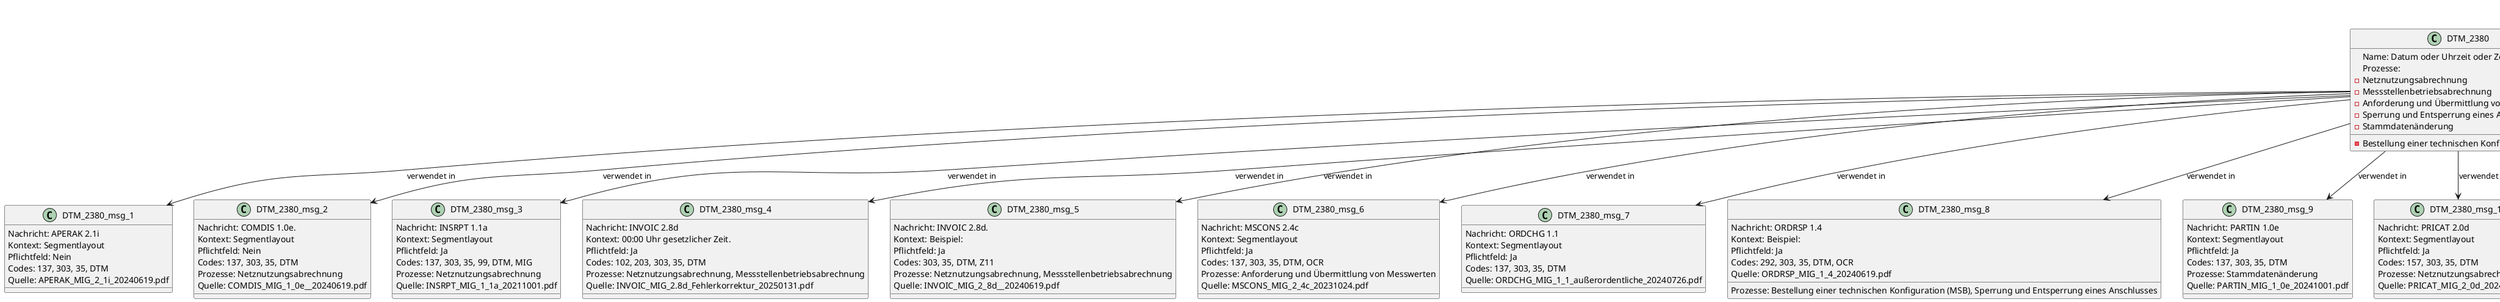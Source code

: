 @startuml
title Datenatlas – DTM:2380
class DTM_2380 {
  Name: Datum oder Uhrzeit oder Zeitspanne, Wert
  Prozesse:
    - Netznutzungsabrechnung
    - Messstellenbetriebsabrechnung
    - Anforderung und Übermittlung von Messwerten
    - Bestellung einer technischen Konfiguration (MSB)
    - Sperrung und Entsperrung eines Anschlusses
    - Stammdatenänderung
}
class DTM_2380_msg_1 {
  Nachricht: APERAK 2.1i
  Kontext: Segmentlayout
  Pflichtfeld: Nein
  Codes: 137, 303, 35, DTM
  Quelle: APERAK_MIG_2_1i_20240619.pdf
}
DTM_2380 --> DTM_2380_msg_1 : verwendet in
class DTM_2380_msg_2 {
  Nachricht: COMDIS 1.0e.
  Kontext: Segmentlayout
  Pflichtfeld: Nein
  Codes: 137, 303, 35, DTM
  Prozesse: Netznutzungsabrechnung
  Quelle: COMDIS_MIG_1_0e__20240619.pdf
}
DTM_2380 --> DTM_2380_msg_2 : verwendet in
class DTM_2380_msg_3 {
  Nachricht: INSRPT 1.1a
  Kontext: Segmentlayout
  Pflichtfeld: Ja
  Codes: 137, 303, 35, 99, DTM, MIG
  Prozesse: Netznutzungsabrechnung
  Quelle: INSRPT_MIG_1_1a_20211001.pdf
}
DTM_2380 --> DTM_2380_msg_3 : verwendet in
class DTM_2380_msg_4 {
  Nachricht: INVOIC 2.8d
  Kontext: 00:00 Uhr gesetzlicher Zeit.
  Pflichtfeld: Ja
  Codes: 102, 203, 303, 35, DTM
  Prozesse: Netznutzungsabrechnung, Messstellenbetriebsabrechnung
  Quelle: INVOIC_MIG_2.8d_Fehlerkorrektur_20250131.pdf
}
DTM_2380 --> DTM_2380_msg_4 : verwendet in
class DTM_2380_msg_5 {
  Nachricht: INVOIC 2.8d.
  Kontext: Beispiel:
  Pflichtfeld: Ja
  Codes: 303, 35, DTM, Z11
  Prozesse: Netznutzungsabrechnung, Messstellenbetriebsabrechnung
  Quelle: INVOIC_MIG_2_8d__20240619.pdf
}
DTM_2380 --> DTM_2380_msg_5 : verwendet in
class DTM_2380_msg_6 {
  Nachricht: MSCONS 2.4c
  Kontext: Segmentlayout
  Pflichtfeld: Ja
  Codes: 137, 303, 35, DTM, OCR
  Prozesse: Anforderung und Übermittlung von Messwerten
  Quelle: MSCONS_MIG_2_4c_20231024.pdf
}
DTM_2380 --> DTM_2380_msg_6 : verwendet in
class DTM_2380_msg_7 {
  Nachricht: ORDCHG 1.1
  Kontext: Segmentlayout
  Pflichtfeld: Ja
  Codes: 137, 303, 35, DTM
  Quelle: ORDCHG_MIG_1_1_außerordentliche_20240726.pdf
}
DTM_2380 --> DTM_2380_msg_7 : verwendet in
class DTM_2380_msg_8 {
  Nachricht: ORDRSP 1.4
  Kontext: Beispiel:
  Pflichtfeld: Ja
  Codes: 292, 303, 35, DTM, OCR
  Prozesse: Bestellung einer technischen Konfiguration (MSB), Sperrung und Entsperrung eines Anschlusses
  Quelle: ORDRSP_MIG_1_4_20240619.pdf
}
DTM_2380 --> DTM_2380_msg_8 : verwendet in
class DTM_2380_msg_9 {
  Nachricht: PARTIN 1.0e
  Kontext: Segmentlayout
  Pflichtfeld: Ja
  Codes: 137, 303, 35, DTM
  Prozesse: Stammdatenänderung
  Quelle: PARTIN_MIG_1_0e_20241001.pdf
}
DTM_2380 --> DTM_2380_msg_9 : verwendet in
class DTM_2380_msg_10 {
  Nachricht: PRICAT 2.0d
  Kontext: Segmentlayout
  Pflichtfeld: Ja
  Codes: 157, 303, 35, DTM
  Prozesse: Netznutzungsabrechnung
  Quelle: PRICAT_MIG_2_0d_20240619.pdf
}
DTM_2380 --> DTM_2380_msg_10 : verwendet in
class DTM_2380_msg_11 {
  Nachricht: QUOTES 1.3a
  Kontext: Beispiel:
  Pflichtfeld: Ja
  Codes: 303, 35, 76, DTM, OCR
  Prozesse: Bestellung einer technischen Konfiguration (MSB), Sperrung und Entsperrung eines Anschlusses
  Quelle: QUOTES_MIG_1_3a_20240619.pdf
}
DTM_2380 --> DTM_2380_msg_11 : verwendet in
class DTM_2380_msg_12 {
  Nachricht: REMADV 2.9c
  Kontext: Bemerkung:
  Pflichtfeld: Nein
  Codes: 137, 15, 303, 35, DTM, EDI, OCR, SG5
  Prozesse: Netznutzungsabrechnung
  Quelle: REMADV_MIG_2.9c_20231024.pdf
}
DTM_2380 --> DTM_2380_msg_12 : verwendet in
class DTM_2380_msg_13 {
  Nachricht: REQOTE 1.3b
  Kontext: Beispiel:
  Pflichtfeld: Ja
  Codes: 303, 35, 469, DTM, OCR
  Prozesse: Bestellung einer technischen Konfiguration (MSB)
  Quelle: REQOTE_MIG_1_3b_20241001.pdf
}
DTM_2380 --> DTM_2380_msg_13 : verwendet in
class DTM_2380_proc_1 <<process>> {
  Netznutzungsabrechnung
  Gesetze: StromNEV, StromNZV
  Zusammenfassung: Wie funktioniert die Netznutzungsabrechnung zwischen Netzbetreiber und Lieferant?
}
DTM_2380 ..> DTM_2380_proc_1 : eingebettet in
class DTM_2380_proc_2 <<process>> {
  Messstellenbetriebsabrechnung
  Gesetze: MsbG
  Zusammenfassung: Beschreibe den Prozess der Abrechnung von Messstellenbetriebsleistungen.
}
DTM_2380 ..> DTM_2380_proc_2 : eingebettet in
class DTM_2380_proc_3 <<process>> {
  Anforderung und Übermittlung von Messwerten
  Gesetze: MsbG
  Zusammenfassung: Wie kann ein Marktpartner (z.B.
}
DTM_2380 ..> DTM_2380_proc_3 : eingebettet in
class DTM_2380_proc_4 <<process>> {
  Bestellung einer technischen Konfiguration (MSB)
  Gesetze: MsbG, EnWG
  Zusammenfassung: Erläutere den Prozess zur Bestellung einer spezifischen technischen Konfiguration bei einem Messstellenbetreiber, beispielsweise für ein intelligentes Messsystem.
}
DTM_2380 ..> DTM_2380_proc_4 : eingebettet in
class DTM_2380_proc_5 <<process>> {
  Sperrung und Entsperrung eines Anschlusses
  Gesetze: StromGVV
  Zusammenfassung: Beschreibe den End-to-End-Prozess für die Sperrung und Wiederherstellung eines Netzanschlusses.
}
DTM_2380 ..> DTM_2380_proc_5 : eingebettet in
class DTM_2380_proc_6 <<process>> {
  Stammdatenänderung
  Zusammenfassung: Wie wird eine Stammdatenänderung an einer Marktlokation, wie z.B.
}
DTM_2380 ..> DTM_2380_proc_6 : eingebettet in
@enduml